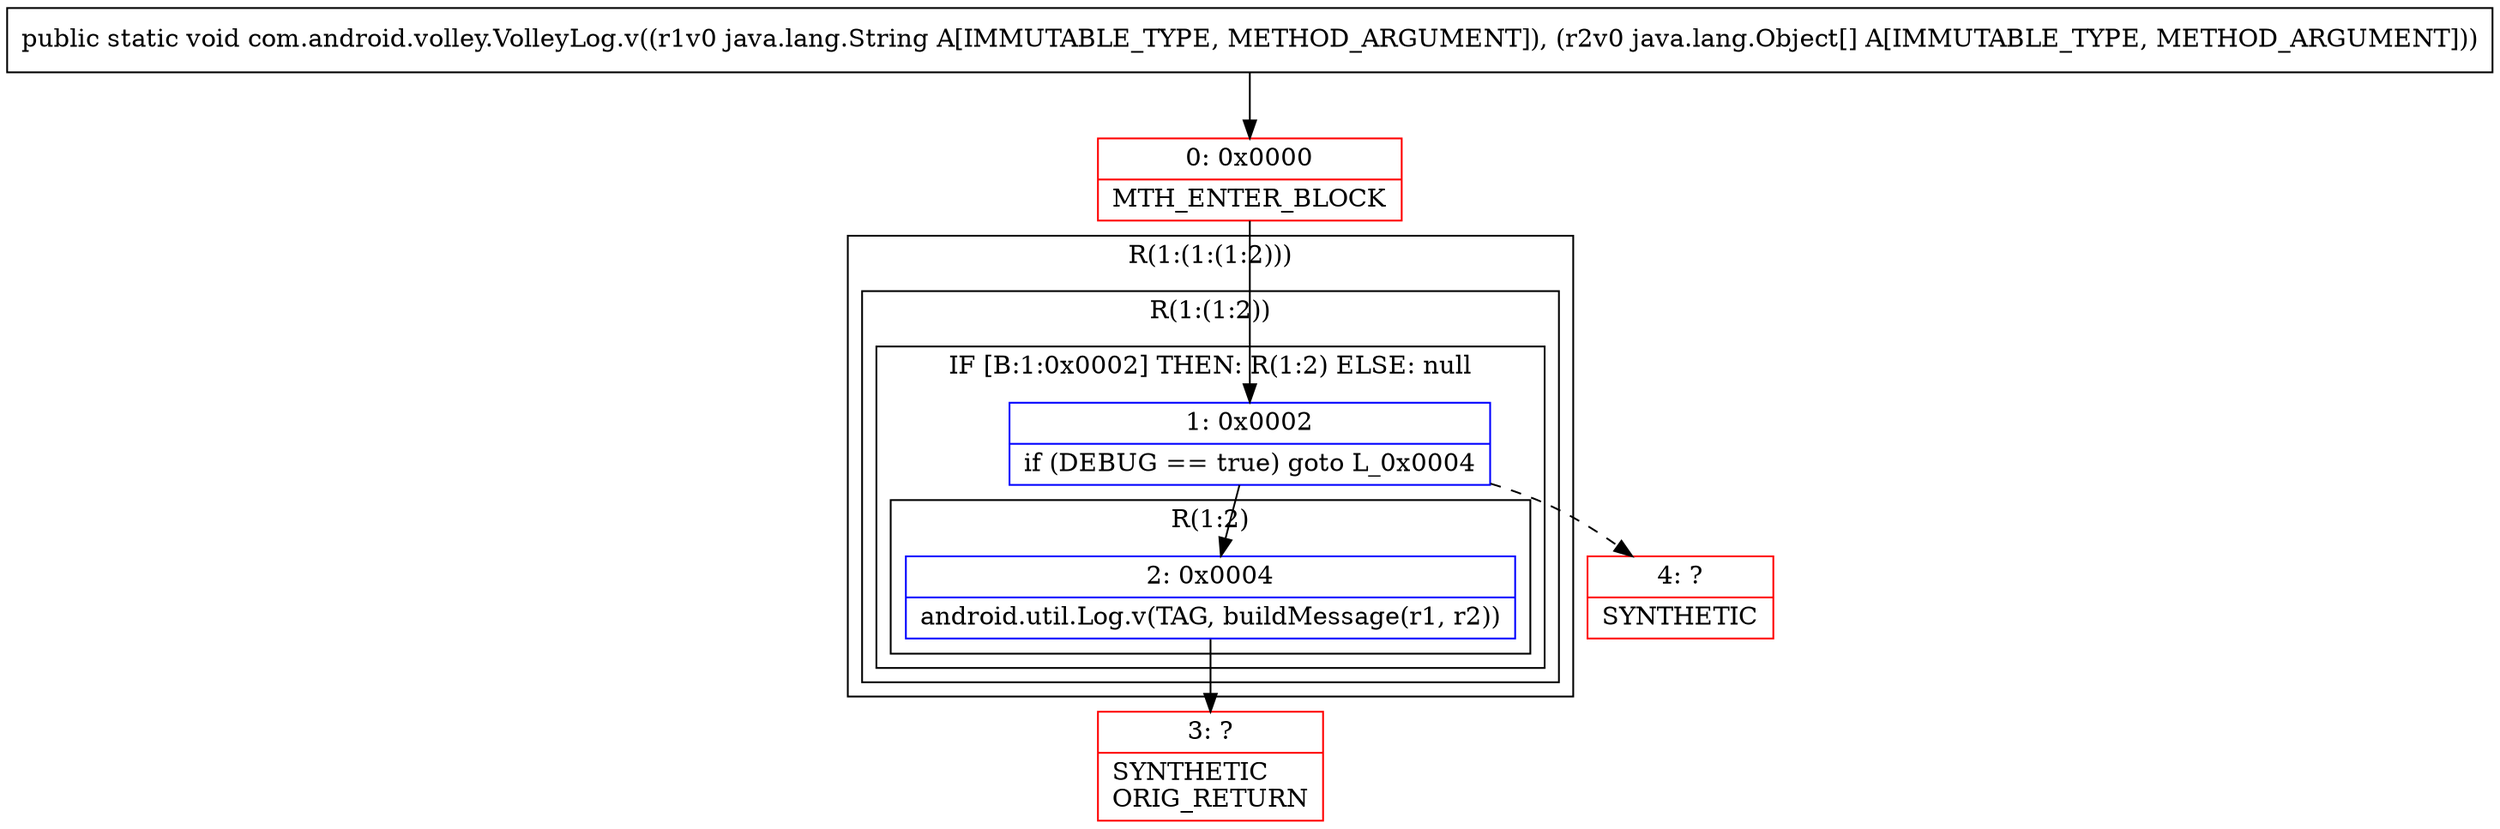 digraph "CFG forcom.android.volley.VolleyLog.v(Ljava\/lang\/String;[Ljava\/lang\/Object;)V" {
subgraph cluster_Region_873862568 {
label = "R(1:(1:(1:2)))";
node [shape=record,color=blue];
subgraph cluster_Region_1825963726 {
label = "R(1:(1:2))";
node [shape=record,color=blue];
subgraph cluster_IfRegion_2135634736 {
label = "IF [B:1:0x0002] THEN: R(1:2) ELSE: null";
node [shape=record,color=blue];
Node_1 [shape=record,label="{1\:\ 0x0002|if (DEBUG == true) goto L_0x0004\l}"];
subgraph cluster_Region_1699521783 {
label = "R(1:2)";
node [shape=record,color=blue];
Node_2 [shape=record,label="{2\:\ 0x0004|android.util.Log.v(TAG, buildMessage(r1, r2))\l}"];
}
}
}
}
Node_0 [shape=record,color=red,label="{0\:\ 0x0000|MTH_ENTER_BLOCK\l}"];
Node_3 [shape=record,color=red,label="{3\:\ ?|SYNTHETIC\lORIG_RETURN\l}"];
Node_4 [shape=record,color=red,label="{4\:\ ?|SYNTHETIC\l}"];
MethodNode[shape=record,label="{public static void com.android.volley.VolleyLog.v((r1v0 java.lang.String A[IMMUTABLE_TYPE, METHOD_ARGUMENT]), (r2v0 java.lang.Object[] A[IMMUTABLE_TYPE, METHOD_ARGUMENT])) }"];
MethodNode -> Node_0;
Node_1 -> Node_2;
Node_1 -> Node_4[style=dashed];
Node_2 -> Node_3;
Node_0 -> Node_1;
}

